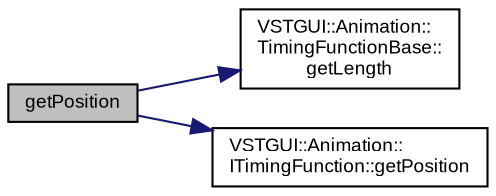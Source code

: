 digraph "getPosition"
{
  bgcolor="transparent";
  edge [fontname="Arial",fontsize="9",labelfontname="Arial",labelfontsize="9"];
  node [fontname="Arial",fontsize="9",shape=record];
  rankdir="LR";
  Node1 [label="getPosition",height=0.2,width=0.4,color="black", fillcolor="grey75", style="filled" fontcolor="black"];
  Node1 -> Node2 [color="midnightblue",fontsize="9",style="solid",fontname="Arial"];
  Node2 [label="VSTGUI::Animation::\lTimingFunctionBase::\lgetLength",height=0.2,width=0.4,color="black",URL="$class_v_s_t_g_u_i_1_1_animation_1_1_timing_function_base.html#a67cd323fecc35d2cd8895e08f9e242e6"];
  Node1 -> Node3 [color="midnightblue",fontsize="9",style="solid",fontname="Arial"];
  Node3 [label="VSTGUI::Animation::\lITimingFunction::getPosition",height=0.2,width=0.4,color="black",URL="$class_v_s_t_g_u_i_1_1_animation_1_1_i_timing_function.html#a678aa35298058e30f16bc85a8c16b22b"];
}
